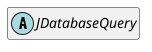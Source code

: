 @startuml
set namespaceSeparator \\
hide members
hide << alias >> circle

abstract class JDatabaseQuery
@enduml
